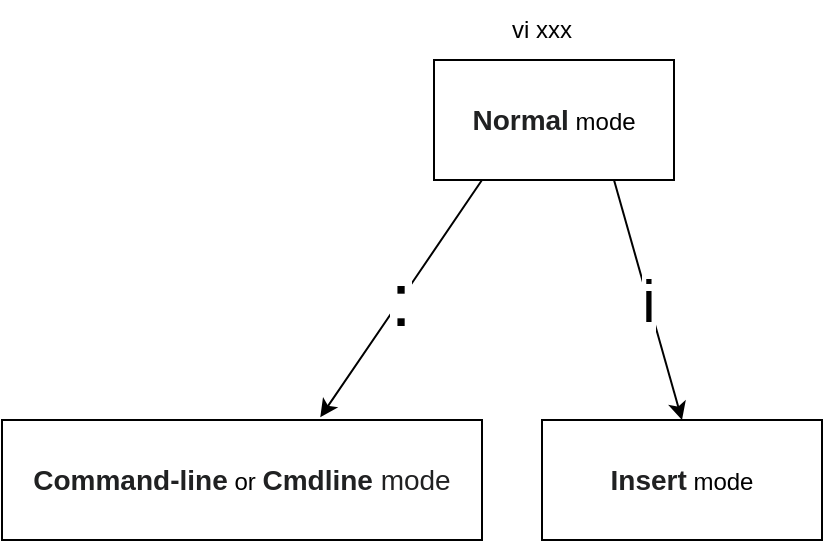 <mxfile version="20.8.5" type="github"><diagram id="O41cK3aXR9_lKQtKVQWB" name="第 1 页"><mxGraphModel dx="1728" dy="963" grid="1" gridSize="10" guides="1" tooltips="1" connect="1" arrows="1" fold="1" page="1" pageScale="1" pageWidth="827" pageHeight="1169" math="0" shadow="0"><root><mxCell id="0"/><mxCell id="1" parent="0"/><mxCell id="WZtwdwamKAZmjfoW1XBv-1" value="&lt;b style=&quot;color: rgb(32, 33, 34); font-family: sans-serif; font-size: 14px; text-align: left; background-color: rgb(255, 255, 255);&quot;&gt;Normal&lt;/b&gt;&amp;nbsp;mode" style="rounded=0;whiteSpace=wrap;html=1;" vertex="1" parent="1"><mxGeometry x="360" y="270" width="120" height="60" as="geometry"/></mxCell><mxCell id="WZtwdwamKAZmjfoW1XBv-3" value="vi xxx" style="text;html=1;strokeColor=none;fillColor=none;align=center;verticalAlign=middle;whiteSpace=wrap;rounded=0;" vertex="1" parent="1"><mxGeometry x="384" y="240" width="60" height="30" as="geometry"/></mxCell><mxCell id="WZtwdwamKAZmjfoW1XBv-4" value="&lt;b style=&quot;color: rgb(32, 33, 34); font-family: sans-serif; font-size: 14px; text-align: left; background-color: rgb(255, 255, 255);&quot;&gt;Command-line&lt;/b&gt;&amp;nbsp;or&amp;nbsp;&lt;b style=&quot;color: rgb(32, 33, 34); font-family: sans-serif; font-size: 14px; text-align: left; background-color: rgb(255, 255, 255);&quot;&gt;Cmdline&lt;/b&gt;&lt;span style=&quot;color: rgb(32, 33, 34); font-family: sans-serif; font-size: 14px; text-align: left; background-color: rgb(255, 255, 255);&quot;&gt;&amp;nbsp;mode&lt;/span&gt;" style="rounded=0;whiteSpace=wrap;html=1;" vertex="1" parent="1"><mxGeometry x="144" y="450" width="240" height="60" as="geometry"/></mxCell><mxCell id="WZtwdwamKAZmjfoW1XBv-5" value="&lt;font style=&quot;font-size: 38px;&quot;&gt;:&lt;/font&gt;" style="endArrow=classic;html=1;rounded=0;exitX=0.663;exitY=-0.022;exitDx=0;exitDy=0;exitPerimeter=0;entryX=0.663;entryY=-0.022;entryDx=0;entryDy=0;entryPerimeter=0;" edge="1" parent="1" target="WZtwdwamKAZmjfoW1XBv-4"><mxGeometry width="50" height="50" relative="1" as="geometry"><mxPoint x="384" y="330" as="sourcePoint"/><mxPoint x="334" y="380" as="targetPoint"/><Array as="points"><mxPoint x="350" y="380"/></Array></mxGeometry></mxCell><mxCell id="WZtwdwamKAZmjfoW1XBv-10" value="&lt;b style=&quot;color: rgb(32, 33, 34); font-family: sans-serif; font-size: 14px; text-align: left; background-color: rgb(255, 255, 255);&quot;&gt;Insert&lt;/b&gt;&amp;nbsp;mode" style="rounded=0;whiteSpace=wrap;html=1;fontSize=12;" vertex="1" parent="1"><mxGeometry x="414" y="450" width="140" height="60" as="geometry"/></mxCell><mxCell id="WZtwdwamKAZmjfoW1XBv-14" value="i" style="endArrow=classic;html=1;rounded=0;fontSize=30;entryX=0.5;entryY=0;entryDx=0;entryDy=0;exitX=0.75;exitY=1;exitDx=0;exitDy=0;" edge="1" parent="1" source="WZtwdwamKAZmjfoW1XBv-1" target="WZtwdwamKAZmjfoW1XBv-10"><mxGeometry width="50" height="50" relative="1" as="geometry"><mxPoint x="480" y="340" as="sourcePoint"/><mxPoint x="510" y="460" as="targetPoint"/></mxGeometry></mxCell></root></mxGraphModel></diagram></mxfile>